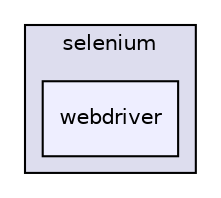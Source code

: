 digraph "/Users/zoltan/git/OKW/se/src/main/java/okw/gui/adapter/selenium/webdriver" {
  compound=true
  node [ fontsize="10", fontname="Helvetica"];
  edge [ labelfontsize="10", labelfontname="Helvetica"];
  subgraph clusterdir_eb18fa8f90104c1fcffe3bd2c582d105 {
    graph [ bgcolor="#ddddee", pencolor="black", label="selenium" fontname="Helvetica", fontsize="10", URL="dir_eb18fa8f90104c1fcffe3bd2c582d105.html"]
  dir_9bf874d4a41cec5e7e6a5ec7a877f6f9 [shape=box, label="webdriver", style="filled", fillcolor="#eeeeff", pencolor="black", URL="dir_9bf874d4a41cec5e7e6a5ec7a877f6f9.html"];
  }
}
